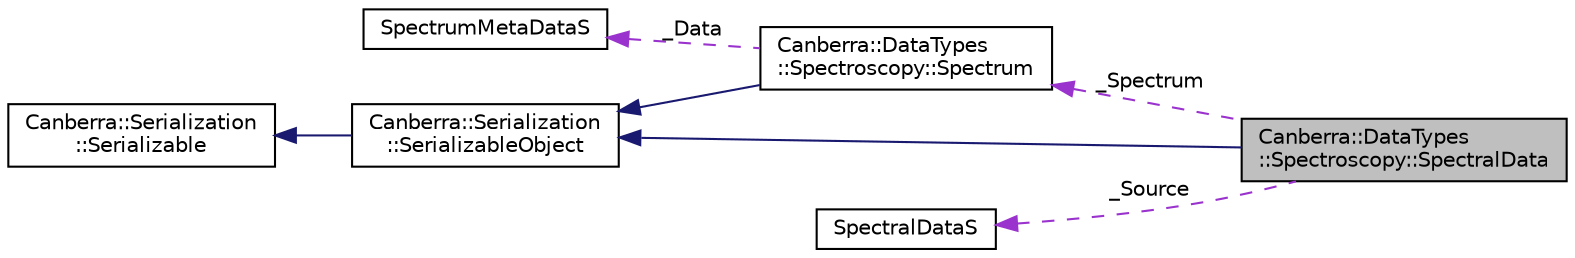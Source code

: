 digraph "Canberra::DataTypes::Spectroscopy::SpectralData"
{
  edge [fontname="Helvetica",fontsize="10",labelfontname="Helvetica",labelfontsize="10"];
  node [fontname="Helvetica",fontsize="10",shape=record];
  rankdir="LR";
  Node10 [label="Canberra::DataTypes\l::Spectroscopy::SpectralData",height=0.2,width=0.4,color="black", fillcolor="grey75", style="filled", fontcolor="black"];
  Node11 -> Node10 [dir="back",color="midnightblue",fontsize="10",style="solid",fontname="Helvetica"];
  Node11 [label="Canberra::Serialization\l::SerializableObject",height=0.2,width=0.4,color="black", fillcolor="white", style="filled",URL="$d6/d98/class_canberra_1_1_serialization_1_1_serializable_object.html"];
  Node12 -> Node11 [dir="back",color="midnightblue",fontsize="10",style="solid",fontname="Helvetica"];
  Node12 [label="Canberra::Serialization\l::Serializable",height=0.2,width=0.4,color="black", fillcolor="white", style="filled",URL="$d0/d9f/class_canberra_1_1_serialization_1_1_serializable.html"];
  Node13 -> Node10 [dir="back",color="darkorchid3",fontsize="10",style="dashed",label=" _Source" ,fontname="Helvetica"];
  Node13 [label="SpectralDataS",height=0.2,width=0.4,color="black", fillcolor="white", style="filled",URL="$d8/dc7/struct_spectral_data_s.html"];
  Node14 -> Node10 [dir="back",color="darkorchid3",fontsize="10",style="dashed",label=" _Spectrum" ,fontname="Helvetica"];
  Node14 [label="Canberra::DataTypes\l::Spectroscopy::Spectrum",height=0.2,width=0.4,color="black", fillcolor="white", style="filled",URL="$dd/ddf/class_canberra_1_1_data_types_1_1_spectroscopy_1_1_spectrum.html"];
  Node11 -> Node14 [dir="back",color="midnightblue",fontsize="10",style="solid",fontname="Helvetica"];
  Node15 -> Node14 [dir="back",color="darkorchid3",fontsize="10",style="dashed",label=" _Data" ,fontname="Helvetica"];
  Node15 [label="SpectrumMetaDataS",height=0.2,width=0.4,color="black", fillcolor="white", style="filled",URL="$d9/d1d/struct_spectrum_meta_data_s.html"];
}
